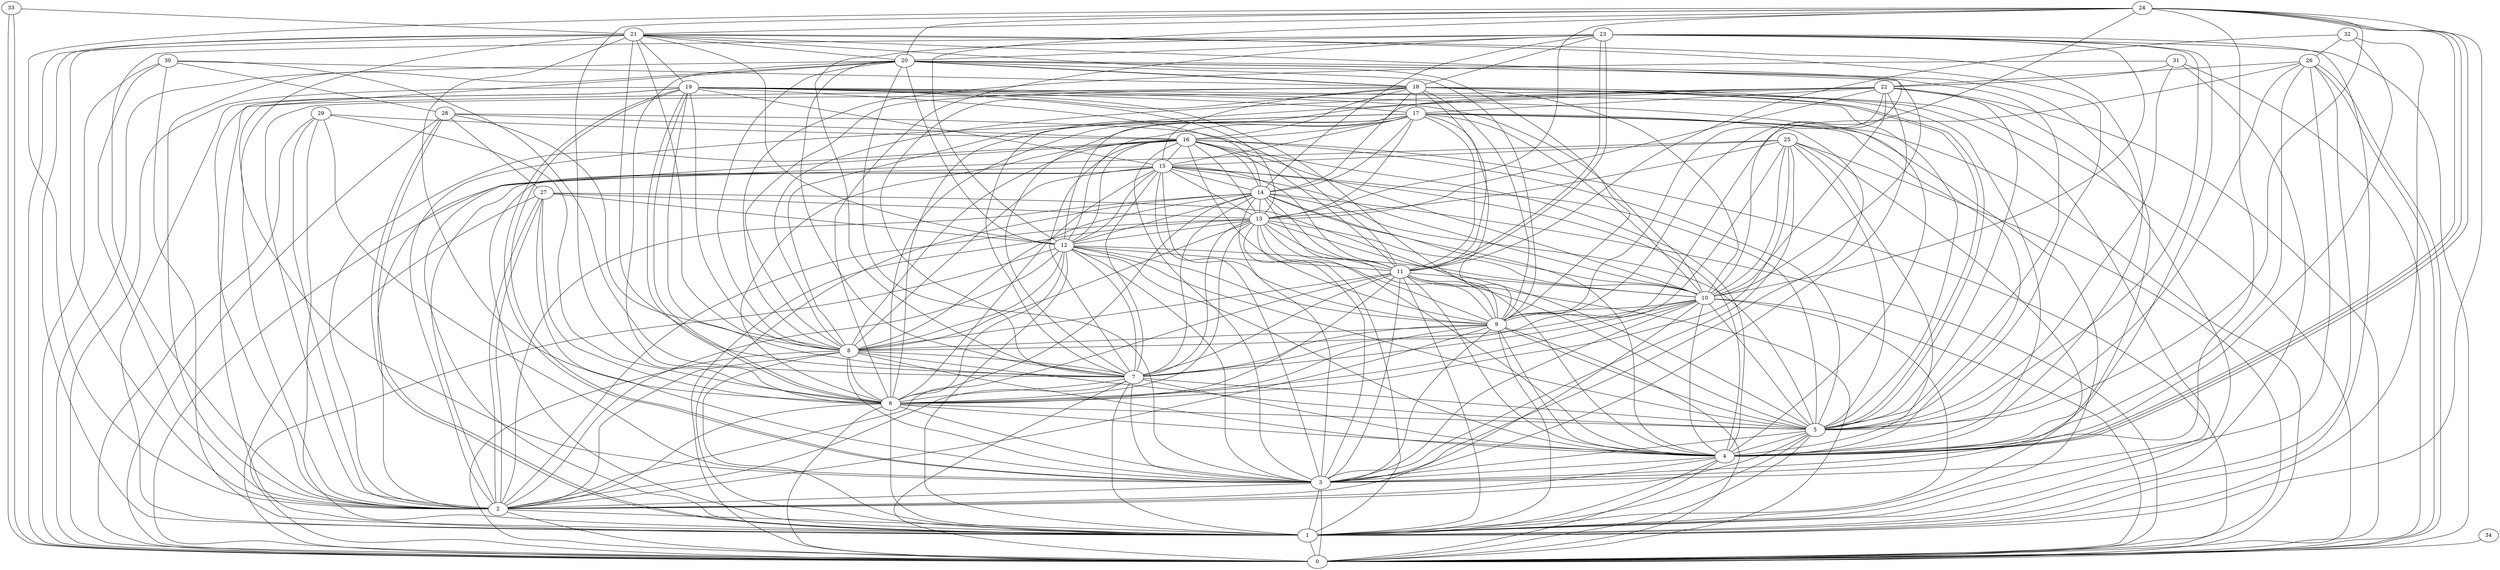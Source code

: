 graph G {
0;
1;
2;
3;
4;
5;
6;
7;
8;
9;
10;
11;
12;
13;
14;
15;
16;
17;
18;
19;
20;
21;
22;
23;
24;
25;
26;
27;
28;
29;
30;
31;
32;
33;
34;
34--0 ;
33--0 ;
33--21 ;
33--0 ;
32--11 ;
32--26 ;
32--4 ;
32--1 ;
31--8 ;
31--22 ;
31--5 ;
31--0 ;
31--1 ;
30--7 ;
30--28 ;
30--0 ;
30--18 ;
30--2 ;
30--1 ;
29--0 ;
29--3 ;
29--16 ;
29--6 ;
29--2 ;
29--1 ;
28--27 ;
28--8 ;
28--1 ;
28--1 ;
28--11 ;
28--16 ;
28--0 ;
27--2 ;
27--13 ;
27--2 ;
27--3 ;
27--6 ;
27--12 ;
27--4 ;
27--0 ;
26--0 ;
26--3 ;
26--0 ;
26--22 ;
26--9 ;
26--4 ;
26--5 ;
26--1 ;
25--2 ;
25--7 ;
25--15 ;
25--0 ;
25--13 ;
25--10 ;
25--6 ;
25--4 ;
25--5 ;
25--3 ;
25--1 ;
24--4 ;
24--1 ;
24--20 ;
24--21 ;
24--9 ;
24--13 ;
24--4 ;
24--12 ;
24--4 ;
24--5 ;
24--3 ;
24--6 ;
24--2 ;
23--3 ;
23--14 ;
23--0 ;
23--20 ;
23--6 ;
23--10 ;
23--11 ;
23--2 ;
23--11 ;
23--18 ;
23--1 ;
23--7 ;
23--5 ;
22--17 ;
22--9 ;
22--13 ;
22--12 ;
22--2 ;
22--6 ;
22--7 ;
22--3 ;
22--5 ;
22--1 ;
22--8 ;
22--10 ;
22--0 ;
21--9 ;
21--6 ;
21--0 ;
21--12 ;
21--5 ;
21--20 ;
21--8 ;
21--7 ;
21--19 ;
21--1 ;
21--4 ;
21--3 ;
21--2 ;
21--10 ;
20--4 ;
20--0 ;
20--18 ;
20--12 ;
20--18 ;
20--9 ;
20--3 ;
20--7 ;
20--1 ;
20--8 ;
20--2 ;
20--5 ;
20--10 ;
20--6 ;
19--7 ;
19--2 ;
19--14 ;
19--6 ;
19--0 ;
19--3 ;
19--6 ;
19--3 ;
19--8 ;
19--9 ;
19--4 ;
19--5 ;
19--17 ;
19--13 ;
19--15 ;
19--1 ;
19--10 ;
18--11 ;
18--8 ;
18--5 ;
18--4 ;
18--5 ;
18--0 ;
18--7 ;
18--15 ;
18--1 ;
18--2 ;
18--17 ;
18--10 ;
18--16 ;
18--9 ;
18--14 ;
17--15 ;
17--13 ;
17--9 ;
17--11 ;
17--2 ;
17--14 ;
17--1 ;
17--0 ;
17--10 ;
17--12 ;
17--4 ;
17--8 ;
17--7 ;
17--3 ;
17--6 ;
17--16 ;
16--4 ;
16--15 ;
16--3 ;
16--10 ;
16--6 ;
16--8 ;
16--13 ;
16--12 ;
16--1 ;
16--2 ;
16--5 ;
16--7 ;
16--0 ;
16--14 ;
16--11 ;
16--9 ;
15--14 ;
15--9 ;
15--10 ;
15--5 ;
15--0 ;
15--6 ;
15--7 ;
15--3 ;
15--4 ;
15--1 ;
15--2 ;
15--11 ;
15--12 ;
15--13 ;
15--8 ;
14--6 ;
14--5 ;
14--2 ;
14--13 ;
14--4 ;
14--3 ;
14--11 ;
14--0 ;
14--8 ;
14--12 ;
14--10 ;
14--7 ;
14--1 ;
14--9 ;
13--1 ;
13--10 ;
13--2 ;
13--7 ;
13--3 ;
13--9 ;
13--0 ;
13--5 ;
13--4 ;
13--12 ;
13--8 ;
13--11 ;
13--6 ;
12--10 ;
12--5 ;
12--6 ;
12--2 ;
12--11 ;
12--4 ;
12--3 ;
12--7 ;
12--0 ;
12--9 ;
12--1 ;
12--8 ;
11--6 ;
11--10 ;
11--1 ;
11--0 ;
11--3 ;
11--2 ;
11--9 ;
11--8 ;
11--5 ;
11--4 ;
11--7 ;
10--5 ;
10--2 ;
10--3 ;
10--1 ;
10--9 ;
10--4 ;
10--0 ;
10--7 ;
10--8 ;
10--6 ;
9--0 ;
9--2 ;
9--4 ;
9--6 ;
9--3 ;
9--8 ;
9--5 ;
9--7 ;
9--1 ;
8--6 ;
8--2 ;
8--4 ;
8--3 ;
8--0 ;
8--7 ;
8--5 ;
8--1 ;
7--3 ;
7--1 ;
7--0 ;
7--5 ;
7--2 ;
7--4 ;
7--6 ;
6--3 ;
6--1 ;
6--0 ;
6--2 ;
6--5 ;
6--4 ;
5--3 ;
5--0 ;
5--2 ;
5--1 ;
5--4 ;
4--1 ;
4--3 ;
4--2 ;
4--0 ;
3--1 ;
3--2 ;
3--0 ;
2--0 ;
2--1 ;
1--0 ;
}
